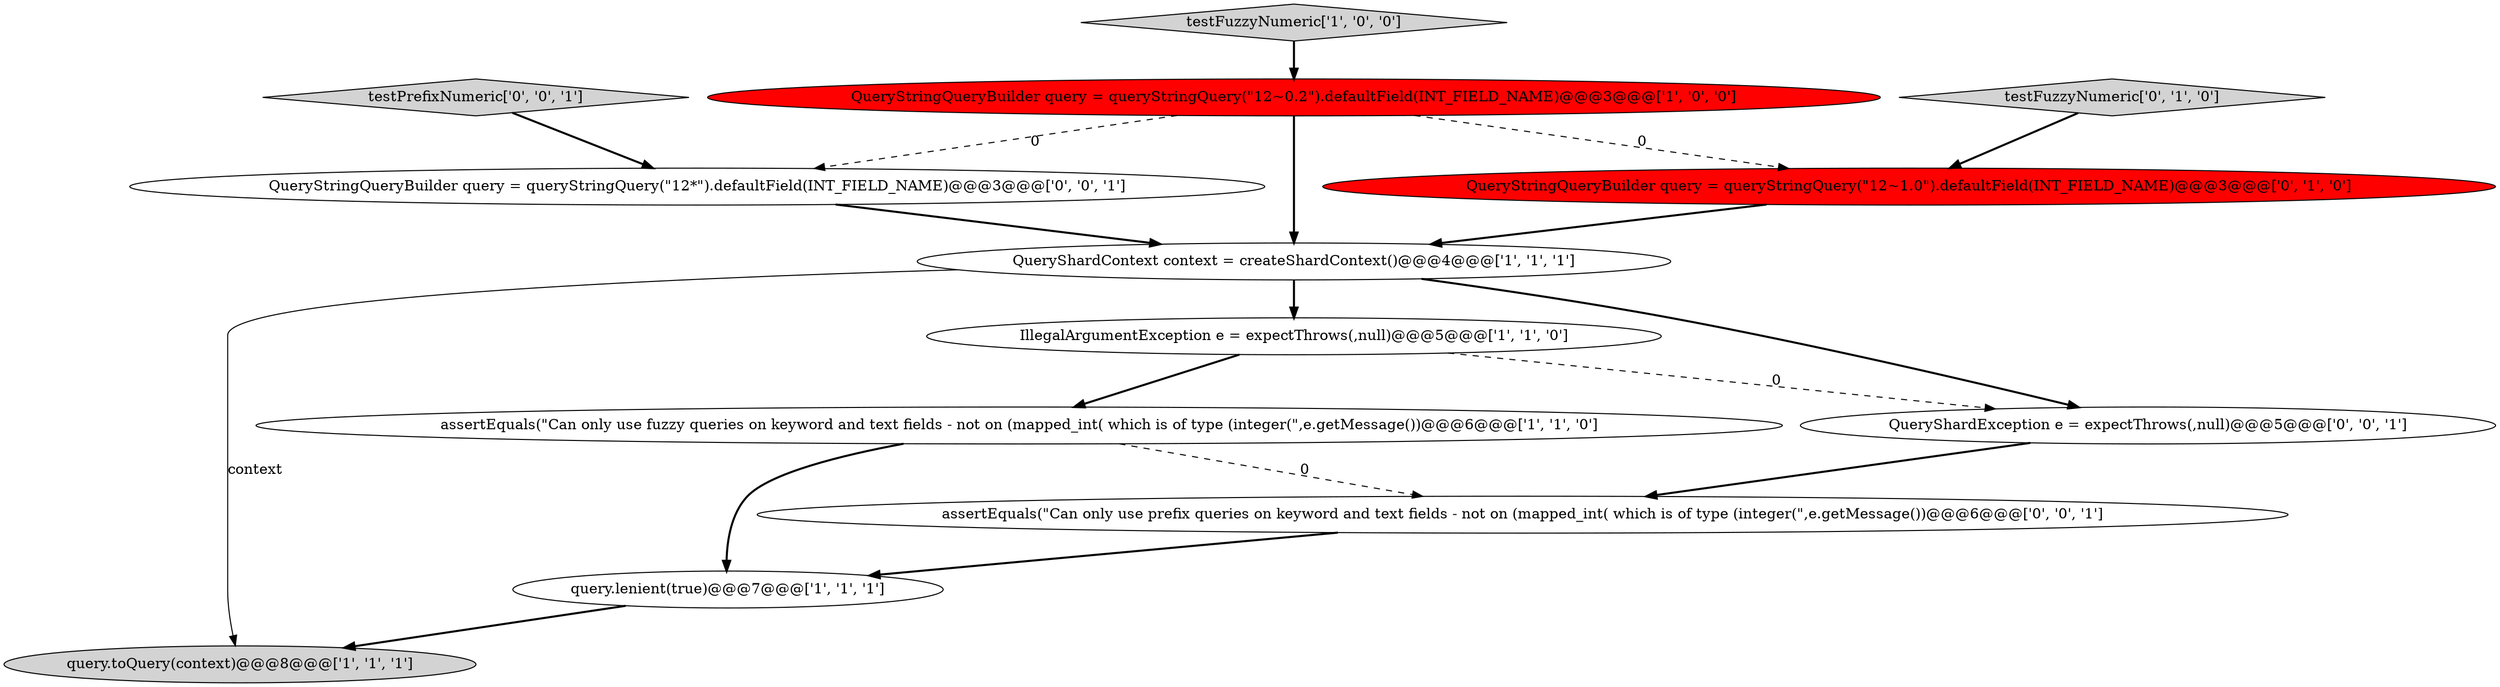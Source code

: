 digraph {
2 [style = filled, label = "QueryStringQueryBuilder query = queryStringQuery(\"12~0.2\").defaultField(INT_FIELD_NAME)@@@3@@@['1', '0', '0']", fillcolor = red, shape = ellipse image = "AAA1AAABBB1BBB"];
3 [style = filled, label = "assertEquals(\"Can only use fuzzy queries on keyword and text fields - not on (mapped_int( which is of type (integer(\",e.getMessage())@@@6@@@['1', '1', '0']", fillcolor = white, shape = ellipse image = "AAA0AAABBB1BBB"];
9 [style = filled, label = "assertEquals(\"Can only use prefix queries on keyword and text fields - not on (mapped_int( which is of type (integer(\",e.getMessage())@@@6@@@['0', '0', '1']", fillcolor = white, shape = ellipse image = "AAA0AAABBB3BBB"];
8 [style = filled, label = "testFuzzyNumeric['0', '1', '0']", fillcolor = lightgray, shape = diamond image = "AAA0AAABBB2BBB"];
7 [style = filled, label = "QueryStringQueryBuilder query = queryStringQuery(\"12~1.0\").defaultField(INT_FIELD_NAME)@@@3@@@['0', '1', '0']", fillcolor = red, shape = ellipse image = "AAA1AAABBB2BBB"];
0 [style = filled, label = "query.lenient(true)@@@7@@@['1', '1', '1']", fillcolor = white, shape = ellipse image = "AAA0AAABBB1BBB"];
12 [style = filled, label = "QueryStringQueryBuilder query = queryStringQuery(\"12*\").defaultField(INT_FIELD_NAME)@@@3@@@['0', '0', '1']", fillcolor = white, shape = ellipse image = "AAA0AAABBB3BBB"];
5 [style = filled, label = "QueryShardContext context = createShardContext()@@@4@@@['1', '1', '1']", fillcolor = white, shape = ellipse image = "AAA0AAABBB1BBB"];
4 [style = filled, label = "query.toQuery(context)@@@8@@@['1', '1', '1']", fillcolor = lightgray, shape = ellipse image = "AAA0AAABBB1BBB"];
10 [style = filled, label = "QueryShardException e = expectThrows(,null)@@@5@@@['0', '0', '1']", fillcolor = white, shape = ellipse image = "AAA0AAABBB3BBB"];
11 [style = filled, label = "testPrefixNumeric['0', '0', '1']", fillcolor = lightgray, shape = diamond image = "AAA0AAABBB3BBB"];
6 [style = filled, label = "IllegalArgumentException e = expectThrows(,null)@@@5@@@['1', '1', '0']", fillcolor = white, shape = ellipse image = "AAA0AAABBB1BBB"];
1 [style = filled, label = "testFuzzyNumeric['1', '0', '0']", fillcolor = lightgray, shape = diamond image = "AAA0AAABBB1BBB"];
6->3 [style = bold, label=""];
5->10 [style = bold, label=""];
2->12 [style = dashed, label="0"];
6->10 [style = dashed, label="0"];
1->2 [style = bold, label=""];
7->5 [style = bold, label=""];
10->9 [style = bold, label=""];
11->12 [style = bold, label=""];
5->4 [style = solid, label="context"];
5->6 [style = bold, label=""];
12->5 [style = bold, label=""];
9->0 [style = bold, label=""];
2->7 [style = dashed, label="0"];
3->9 [style = dashed, label="0"];
0->4 [style = bold, label=""];
3->0 [style = bold, label=""];
8->7 [style = bold, label=""];
2->5 [style = bold, label=""];
}
